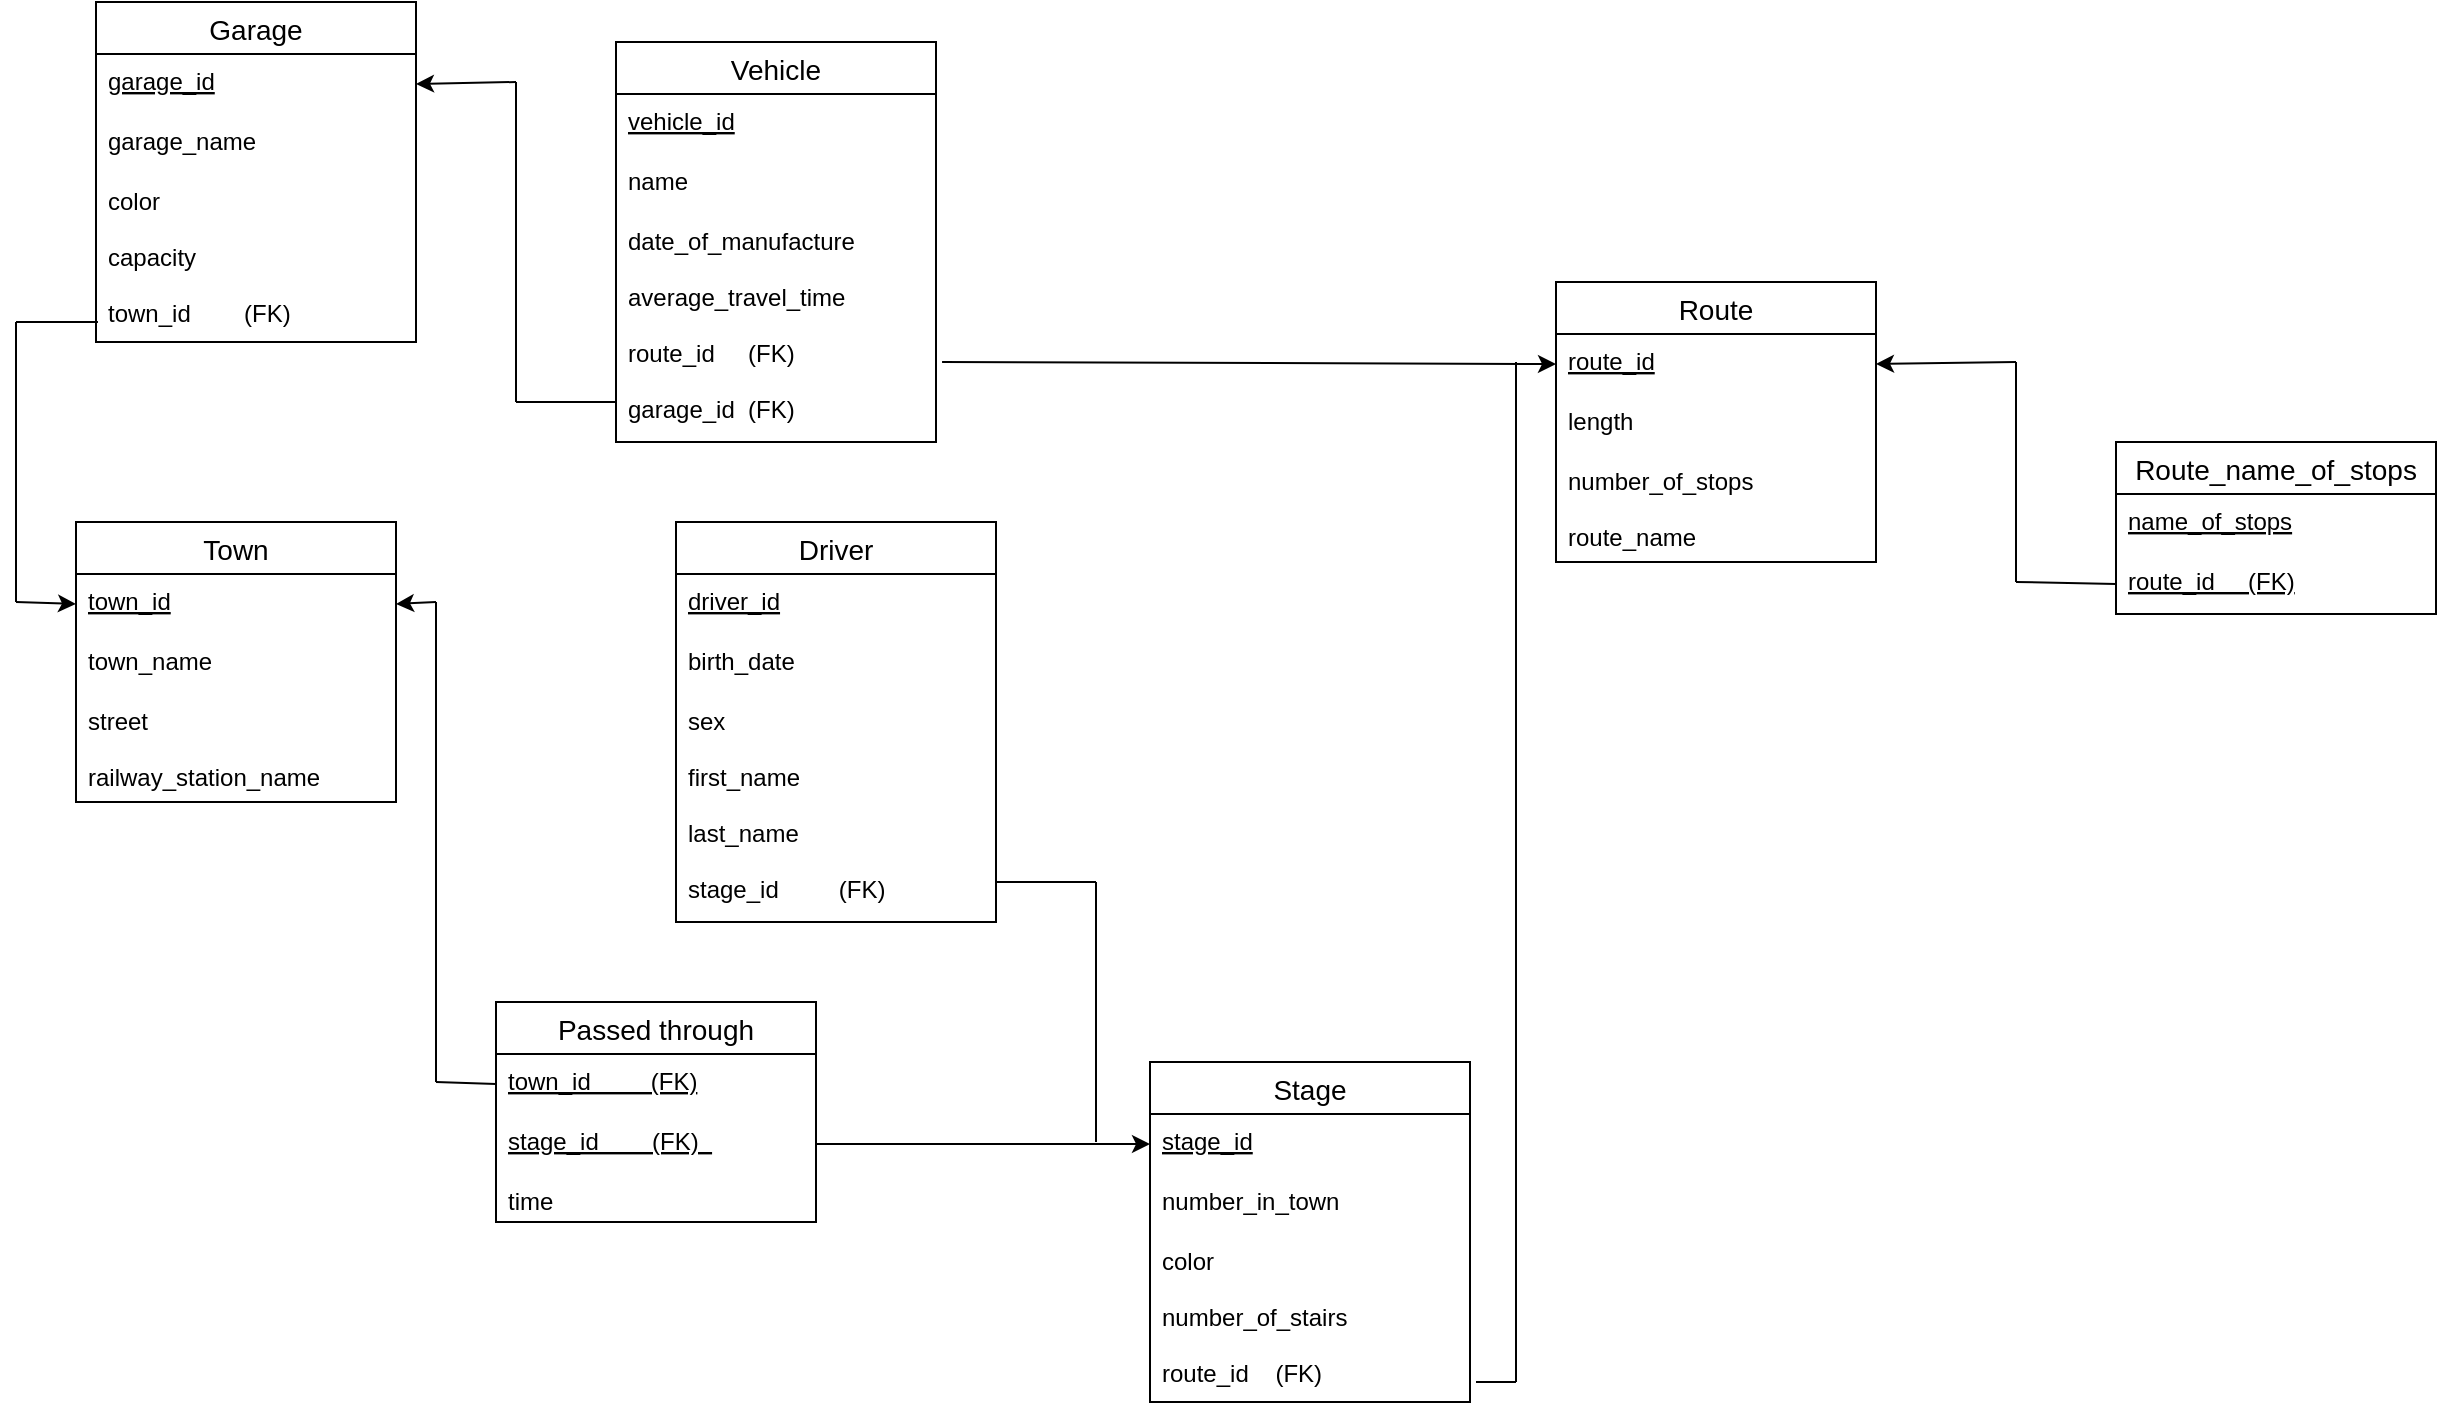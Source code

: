 <mxfile version="20.4.0" type="github">
  <diagram id="8PYCEMLMncQOEnIK5GYM" name="1 oldal">
    <mxGraphModel dx="1422" dy="794" grid="1" gridSize="10" guides="1" tooltips="1" connect="1" arrows="1" fold="1" page="1" pageScale="1" pageWidth="827" pageHeight="1169" math="0" shadow="0">
      <root>
        <mxCell id="0" />
        <mxCell id="1" parent="0" />
        <mxCell id="JtqNtc8NZYDMIQt94PT9-1" value="Garage" style="swimlane;fontStyle=0;childLayout=stackLayout;horizontal=1;startSize=26;horizontalStack=0;resizeParent=1;resizeParentMax=0;resizeLast=0;collapsible=1;marginBottom=0;align=center;fontSize=14;" vertex="1" parent="1">
          <mxGeometry x="300" y="60" width="160" height="170" as="geometry" />
        </mxCell>
        <mxCell id="JtqNtc8NZYDMIQt94PT9-2" value="garage_id" style="text;strokeColor=none;fillColor=none;spacingLeft=4;spacingRight=4;overflow=hidden;rotatable=0;points=[[0,0.5],[1,0.5]];portConstraint=eastwest;fontSize=12;fontStyle=4" vertex="1" parent="JtqNtc8NZYDMIQt94PT9-1">
          <mxGeometry y="26" width="160" height="30" as="geometry" />
        </mxCell>
        <mxCell id="JtqNtc8NZYDMIQt94PT9-3" value="garage_name" style="text;strokeColor=none;fillColor=none;spacingLeft=4;spacingRight=4;overflow=hidden;rotatable=0;points=[[0,0.5],[1,0.5]];portConstraint=eastwest;fontSize=12;" vertex="1" parent="JtqNtc8NZYDMIQt94PT9-1">
          <mxGeometry y="56" width="160" height="30" as="geometry" />
        </mxCell>
        <mxCell id="JtqNtc8NZYDMIQt94PT9-4" value="color&#xa;&#xa;capacity&#xa;&#xa;town_id        (FK)" style="text;strokeColor=none;fillColor=none;spacingLeft=4;spacingRight=4;overflow=hidden;rotatable=0;points=[[0,0.5],[1,0.5]];portConstraint=eastwest;fontSize=12;" vertex="1" parent="JtqNtc8NZYDMIQt94PT9-1">
          <mxGeometry y="86" width="160" height="84" as="geometry" />
        </mxCell>
        <mxCell id="JtqNtc8NZYDMIQt94PT9-5" value="Vehicle" style="swimlane;fontStyle=0;childLayout=stackLayout;horizontal=1;startSize=26;horizontalStack=0;resizeParent=1;resizeParentMax=0;resizeLast=0;collapsible=1;marginBottom=0;align=center;fontSize=14;" vertex="1" parent="1">
          <mxGeometry x="560" y="80" width="160" height="200" as="geometry" />
        </mxCell>
        <mxCell id="JtqNtc8NZYDMIQt94PT9-6" value="vehicle_id" style="text;strokeColor=none;fillColor=none;spacingLeft=4;spacingRight=4;overflow=hidden;rotatable=0;points=[[0,0.5],[1,0.5]];portConstraint=eastwest;fontSize=12;fontStyle=4" vertex="1" parent="JtqNtc8NZYDMIQt94PT9-5">
          <mxGeometry y="26" width="160" height="30" as="geometry" />
        </mxCell>
        <mxCell id="JtqNtc8NZYDMIQt94PT9-7" value="name" style="text;strokeColor=none;fillColor=none;spacingLeft=4;spacingRight=4;overflow=hidden;rotatable=0;points=[[0,0.5],[1,0.5]];portConstraint=eastwest;fontSize=12;" vertex="1" parent="JtqNtc8NZYDMIQt94PT9-5">
          <mxGeometry y="56" width="160" height="30" as="geometry" />
        </mxCell>
        <mxCell id="JtqNtc8NZYDMIQt94PT9-8" value="date_of_manufacture&#xa;&#xa;average_travel_time&#xa;&#xa;route_id     (FK)&#xa;&#xa;garage_id  (FK)" style="text;strokeColor=none;fillColor=none;spacingLeft=4;spacingRight=4;overflow=hidden;rotatable=0;points=[[0,0.5],[1,0.5]];portConstraint=eastwest;fontSize=12;" vertex="1" parent="JtqNtc8NZYDMIQt94PT9-5">
          <mxGeometry y="86" width="160" height="114" as="geometry" />
        </mxCell>
        <mxCell id="JtqNtc8NZYDMIQt94PT9-9" value="Town" style="swimlane;fontStyle=0;childLayout=stackLayout;horizontal=1;startSize=26;horizontalStack=0;resizeParent=1;resizeParentMax=0;resizeLast=0;collapsible=1;marginBottom=0;align=center;fontSize=14;" vertex="1" parent="1">
          <mxGeometry x="290" y="320" width="160" height="140" as="geometry" />
        </mxCell>
        <mxCell id="JtqNtc8NZYDMIQt94PT9-10" value="town_id" style="text;strokeColor=none;fillColor=none;spacingLeft=4;spacingRight=4;overflow=hidden;rotatable=0;points=[[0,0.5],[1,0.5]];portConstraint=eastwest;fontSize=12;fontStyle=4" vertex="1" parent="JtqNtc8NZYDMIQt94PT9-9">
          <mxGeometry y="26" width="160" height="30" as="geometry" />
        </mxCell>
        <mxCell id="JtqNtc8NZYDMIQt94PT9-11" value="town_name" style="text;strokeColor=none;fillColor=none;spacingLeft=4;spacingRight=4;overflow=hidden;rotatable=0;points=[[0,0.5],[1,0.5]];portConstraint=eastwest;fontSize=12;" vertex="1" parent="JtqNtc8NZYDMIQt94PT9-9">
          <mxGeometry y="56" width="160" height="30" as="geometry" />
        </mxCell>
        <mxCell id="JtqNtc8NZYDMIQt94PT9-12" value="street&#xa;&#xa;railway_station_name" style="text;strokeColor=none;fillColor=none;spacingLeft=4;spacingRight=4;overflow=hidden;rotatable=0;points=[[0,0.5],[1,0.5]];portConstraint=eastwest;fontSize=12;" vertex="1" parent="JtqNtc8NZYDMIQt94PT9-9">
          <mxGeometry y="86" width="160" height="54" as="geometry" />
        </mxCell>
        <mxCell id="JtqNtc8NZYDMIQt94PT9-13" value="Driver" style="swimlane;fontStyle=0;childLayout=stackLayout;horizontal=1;startSize=26;horizontalStack=0;resizeParent=1;resizeParentMax=0;resizeLast=0;collapsible=1;marginBottom=0;align=center;fontSize=14;" vertex="1" parent="1">
          <mxGeometry x="590" y="320" width="160" height="200" as="geometry" />
        </mxCell>
        <mxCell id="JtqNtc8NZYDMIQt94PT9-14" value="driver_id" style="text;strokeColor=none;fillColor=none;spacingLeft=4;spacingRight=4;overflow=hidden;rotatable=0;points=[[0,0.5],[1,0.5]];portConstraint=eastwest;fontSize=12;fontStyle=4" vertex="1" parent="JtqNtc8NZYDMIQt94PT9-13">
          <mxGeometry y="26" width="160" height="30" as="geometry" />
        </mxCell>
        <mxCell id="JtqNtc8NZYDMIQt94PT9-15" value="birth_date" style="text;strokeColor=none;fillColor=none;spacingLeft=4;spacingRight=4;overflow=hidden;rotatable=0;points=[[0,0.5],[1,0.5]];portConstraint=eastwest;fontSize=12;" vertex="1" parent="JtqNtc8NZYDMIQt94PT9-13">
          <mxGeometry y="56" width="160" height="30" as="geometry" />
        </mxCell>
        <mxCell id="JtqNtc8NZYDMIQt94PT9-16" value="sex&#xa;&#xa;first_name&#xa;&#xa;last_name&#xa;&#xa;stage_id         (FK)" style="text;strokeColor=none;fillColor=none;spacingLeft=4;spacingRight=4;overflow=hidden;rotatable=0;points=[[0,0.5],[1,0.5]];portConstraint=eastwest;fontSize=12;" vertex="1" parent="JtqNtc8NZYDMIQt94PT9-13">
          <mxGeometry y="86" width="160" height="114" as="geometry" />
        </mxCell>
        <mxCell id="JtqNtc8NZYDMIQt94PT9-17" value="Passed through" style="swimlane;fontStyle=0;childLayout=stackLayout;horizontal=1;startSize=26;horizontalStack=0;resizeParent=1;resizeParentMax=0;resizeLast=0;collapsible=1;marginBottom=0;align=center;fontSize=14;" vertex="1" parent="1">
          <mxGeometry x="500" y="560" width="160" height="110" as="geometry" />
        </mxCell>
        <mxCell id="JtqNtc8NZYDMIQt94PT9-18" value="town_id         (FK)" style="text;strokeColor=none;fillColor=none;spacingLeft=4;spacingRight=4;overflow=hidden;rotatable=0;points=[[0,0.5],[1,0.5]];portConstraint=eastwest;fontSize=12;fontStyle=4" vertex="1" parent="JtqNtc8NZYDMIQt94PT9-17">
          <mxGeometry y="26" width="160" height="30" as="geometry" />
        </mxCell>
        <mxCell id="JtqNtc8NZYDMIQt94PT9-19" value="stage_id        (FK)  " style="text;strokeColor=none;fillColor=none;spacingLeft=4;spacingRight=4;overflow=hidden;rotatable=0;points=[[0,0.5],[1,0.5]];portConstraint=eastwest;fontSize=12;fontStyle=4" vertex="1" parent="JtqNtc8NZYDMIQt94PT9-17">
          <mxGeometry y="56" width="160" height="30" as="geometry" />
        </mxCell>
        <mxCell id="JtqNtc8NZYDMIQt94PT9-20" value="time" style="text;strokeColor=none;fillColor=none;spacingLeft=4;spacingRight=4;overflow=hidden;rotatable=0;points=[[0,0.5],[1,0.5]];portConstraint=eastwest;fontSize=12;" vertex="1" parent="JtqNtc8NZYDMIQt94PT9-17">
          <mxGeometry y="86" width="160" height="24" as="geometry" />
        </mxCell>
        <mxCell id="JtqNtc8NZYDMIQt94PT9-21" value="Stage" style="swimlane;fontStyle=0;childLayout=stackLayout;horizontal=1;startSize=26;horizontalStack=0;resizeParent=1;resizeParentMax=0;resizeLast=0;collapsible=1;marginBottom=0;align=center;fontSize=14;" vertex="1" parent="1">
          <mxGeometry x="827" y="590" width="160" height="170" as="geometry" />
        </mxCell>
        <mxCell id="JtqNtc8NZYDMIQt94PT9-22" value="stage_id" style="text;strokeColor=none;fillColor=none;spacingLeft=4;spacingRight=4;overflow=hidden;rotatable=0;points=[[0,0.5],[1,0.5]];portConstraint=eastwest;fontSize=12;fontStyle=4" vertex="1" parent="JtqNtc8NZYDMIQt94PT9-21">
          <mxGeometry y="26" width="160" height="30" as="geometry" />
        </mxCell>
        <mxCell id="JtqNtc8NZYDMIQt94PT9-23" value="number_in_town" style="text;strokeColor=none;fillColor=none;spacingLeft=4;spacingRight=4;overflow=hidden;rotatable=0;points=[[0,0.5],[1,0.5]];portConstraint=eastwest;fontSize=12;" vertex="1" parent="JtqNtc8NZYDMIQt94PT9-21">
          <mxGeometry y="56" width="160" height="30" as="geometry" />
        </mxCell>
        <mxCell id="JtqNtc8NZYDMIQt94PT9-24" value="color&#xa;&#xa;number_of_stairs&#xa;&#xa;route_id    (FK)" style="text;strokeColor=none;fillColor=none;spacingLeft=4;spacingRight=4;overflow=hidden;rotatable=0;points=[[0,0.5],[1,0.5]];portConstraint=eastwest;fontSize=12;" vertex="1" parent="JtqNtc8NZYDMIQt94PT9-21">
          <mxGeometry y="86" width="160" height="84" as="geometry" />
        </mxCell>
        <mxCell id="JtqNtc8NZYDMIQt94PT9-25" value="Route" style="swimlane;fontStyle=0;childLayout=stackLayout;horizontal=1;startSize=26;horizontalStack=0;resizeParent=1;resizeParentMax=0;resizeLast=0;collapsible=1;marginBottom=0;align=center;fontSize=14;" vertex="1" parent="1">
          <mxGeometry x="1030" y="200" width="160" height="140" as="geometry" />
        </mxCell>
        <mxCell id="JtqNtc8NZYDMIQt94PT9-26" value="route_id" style="text;strokeColor=none;fillColor=none;spacingLeft=4;spacingRight=4;overflow=hidden;rotatable=0;points=[[0,0.5],[1,0.5]];portConstraint=eastwest;fontSize=12;fontStyle=4" vertex="1" parent="JtqNtc8NZYDMIQt94PT9-25">
          <mxGeometry y="26" width="160" height="30" as="geometry" />
        </mxCell>
        <mxCell id="JtqNtc8NZYDMIQt94PT9-27" value="length" style="text;strokeColor=none;fillColor=none;spacingLeft=4;spacingRight=4;overflow=hidden;rotatable=0;points=[[0,0.5],[1,0.5]];portConstraint=eastwest;fontSize=12;" vertex="1" parent="JtqNtc8NZYDMIQt94PT9-25">
          <mxGeometry y="56" width="160" height="30" as="geometry" />
        </mxCell>
        <mxCell id="JtqNtc8NZYDMIQt94PT9-28" value="number_of_stops&#xa;&#xa;route_name" style="text;strokeColor=none;fillColor=none;spacingLeft=4;spacingRight=4;overflow=hidden;rotatable=0;points=[[0,0.5],[1,0.5]];portConstraint=eastwest;fontSize=12;" vertex="1" parent="JtqNtc8NZYDMIQt94PT9-25">
          <mxGeometry y="86" width="160" height="54" as="geometry" />
        </mxCell>
        <mxCell id="JtqNtc8NZYDMIQt94PT9-29" value="Route_name_of_stops" style="swimlane;fontStyle=0;childLayout=stackLayout;horizontal=1;startSize=26;horizontalStack=0;resizeParent=1;resizeParentMax=0;resizeLast=0;collapsible=1;marginBottom=0;align=center;fontSize=14;" vertex="1" parent="1">
          <mxGeometry x="1310" y="280" width="160" height="86" as="geometry" />
        </mxCell>
        <mxCell id="JtqNtc8NZYDMIQt94PT9-30" value="name_of_stops" style="text;strokeColor=none;fillColor=none;spacingLeft=4;spacingRight=4;overflow=hidden;rotatable=0;points=[[0,0.5],[1,0.5]];portConstraint=eastwest;fontSize=12;fontStyle=4" vertex="1" parent="JtqNtc8NZYDMIQt94PT9-29">
          <mxGeometry y="26" width="160" height="30" as="geometry" />
        </mxCell>
        <mxCell id="JtqNtc8NZYDMIQt94PT9-31" value="route_id     (FK)" style="text;strokeColor=none;fillColor=none;spacingLeft=4;spacingRight=4;overflow=hidden;rotatable=0;points=[[0,0.5],[1,0.5]];portConstraint=eastwest;fontSize=12;fontStyle=4" vertex="1" parent="JtqNtc8NZYDMIQt94PT9-29">
          <mxGeometry y="56" width="160" height="30" as="geometry" />
        </mxCell>
        <mxCell id="JtqNtc8NZYDMIQt94PT9-32" value="" style="endArrow=none;html=1;rounded=0;entryX=0.006;entryY=0.881;entryDx=0;entryDy=0;entryPerimeter=0;" edge="1" parent="1" target="JtqNtc8NZYDMIQt94PT9-4">
          <mxGeometry width="50" height="50" relative="1" as="geometry">
            <mxPoint x="260" y="220" as="sourcePoint" />
            <mxPoint x="470" y="330" as="targetPoint" />
          </mxGeometry>
        </mxCell>
        <mxCell id="JtqNtc8NZYDMIQt94PT9-33" value="" style="endArrow=none;html=1;rounded=0;" edge="1" parent="1">
          <mxGeometry width="50" height="50" relative="1" as="geometry">
            <mxPoint x="260" y="360" as="sourcePoint" />
            <mxPoint x="260" y="220" as="targetPoint" />
          </mxGeometry>
        </mxCell>
        <mxCell id="JtqNtc8NZYDMIQt94PT9-34" value="" style="endArrow=classic;html=1;rounded=0;entryX=0;entryY=0.5;entryDx=0;entryDy=0;" edge="1" parent="1" target="JtqNtc8NZYDMIQt94PT9-10">
          <mxGeometry width="50" height="50" relative="1" as="geometry">
            <mxPoint x="260" y="360" as="sourcePoint" />
            <mxPoint x="470" y="330" as="targetPoint" />
          </mxGeometry>
        </mxCell>
        <mxCell id="JtqNtc8NZYDMIQt94PT9-35" value="" style="endArrow=none;html=1;rounded=0;exitX=0;exitY=0.5;exitDx=0;exitDy=0;" edge="1" parent="1" source="JtqNtc8NZYDMIQt94PT9-18">
          <mxGeometry width="50" height="50" relative="1" as="geometry">
            <mxPoint x="640" y="550" as="sourcePoint" />
            <mxPoint x="470" y="600" as="targetPoint" />
          </mxGeometry>
        </mxCell>
        <mxCell id="JtqNtc8NZYDMIQt94PT9-36" value="" style="endArrow=none;html=1;rounded=0;" edge="1" parent="1">
          <mxGeometry width="50" height="50" relative="1" as="geometry">
            <mxPoint x="470" y="600" as="sourcePoint" />
            <mxPoint x="470" y="360" as="targetPoint" />
          </mxGeometry>
        </mxCell>
        <mxCell id="JtqNtc8NZYDMIQt94PT9-37" value="" style="endArrow=classic;html=1;rounded=0;entryX=1;entryY=0.5;entryDx=0;entryDy=0;" edge="1" parent="1" target="JtqNtc8NZYDMIQt94PT9-10">
          <mxGeometry width="50" height="50" relative="1" as="geometry">
            <mxPoint x="470" y="360" as="sourcePoint" />
            <mxPoint x="470" y="500" as="targetPoint" />
          </mxGeometry>
        </mxCell>
        <mxCell id="JtqNtc8NZYDMIQt94PT9-38" value="" style="endArrow=classic;html=1;rounded=0;exitX=1;exitY=0.5;exitDx=0;exitDy=0;entryX=0;entryY=0.5;entryDx=0;entryDy=0;" edge="1" parent="1" source="JtqNtc8NZYDMIQt94PT9-19" target="JtqNtc8NZYDMIQt94PT9-22">
          <mxGeometry width="50" height="50" relative="1" as="geometry">
            <mxPoint x="670" y="550" as="sourcePoint" />
            <mxPoint x="720" y="500" as="targetPoint" />
          </mxGeometry>
        </mxCell>
        <mxCell id="JtqNtc8NZYDMIQt94PT9-39" value="" style="endArrow=none;html=1;rounded=0;" edge="1" parent="1">
          <mxGeometry width="50" height="50" relative="1" as="geometry">
            <mxPoint x="800" y="500" as="sourcePoint" />
            <mxPoint x="750" y="500" as="targetPoint" />
          </mxGeometry>
        </mxCell>
        <mxCell id="JtqNtc8NZYDMIQt94PT9-40" value="" style="endArrow=none;html=1;rounded=0;" edge="1" parent="1">
          <mxGeometry width="50" height="50" relative="1" as="geometry">
            <mxPoint x="800" y="630" as="sourcePoint" />
            <mxPoint x="800" y="500" as="targetPoint" />
          </mxGeometry>
        </mxCell>
        <mxCell id="JtqNtc8NZYDMIQt94PT9-41" value="" style="endArrow=classic;html=1;rounded=0;exitX=1.019;exitY=0.649;exitDx=0;exitDy=0;exitPerimeter=0;entryX=0;entryY=0.5;entryDx=0;entryDy=0;" edge="1" parent="1" source="JtqNtc8NZYDMIQt94PT9-8" target="JtqNtc8NZYDMIQt94PT9-26">
          <mxGeometry width="50" height="50" relative="1" as="geometry">
            <mxPoint x="920" y="550" as="sourcePoint" />
            <mxPoint x="970" y="500" as="targetPoint" />
          </mxGeometry>
        </mxCell>
        <mxCell id="JtqNtc8NZYDMIQt94PT9-42" value="" style="endArrow=none;html=1;rounded=0;" edge="1" parent="1">
          <mxGeometry width="50" height="50" relative="1" as="geometry">
            <mxPoint x="1010" y="750" as="sourcePoint" />
            <mxPoint x="1010" y="240" as="targetPoint" />
          </mxGeometry>
        </mxCell>
        <mxCell id="JtqNtc8NZYDMIQt94PT9-43" value="" style="endArrow=none;html=1;rounded=0;" edge="1" parent="1">
          <mxGeometry width="50" height="50" relative="1" as="geometry">
            <mxPoint x="990" y="750" as="sourcePoint" />
            <mxPoint x="1010" y="750" as="targetPoint" />
          </mxGeometry>
        </mxCell>
        <mxCell id="JtqNtc8NZYDMIQt94PT9-44" value="" style="endArrow=none;html=1;rounded=0;entryX=0;entryY=0.5;entryDx=0;entryDy=0;" edge="1" parent="1" target="JtqNtc8NZYDMIQt94PT9-31">
          <mxGeometry width="50" height="50" relative="1" as="geometry">
            <mxPoint x="1260" y="350" as="sourcePoint" />
            <mxPoint x="1340" y="500" as="targetPoint" />
          </mxGeometry>
        </mxCell>
        <mxCell id="JtqNtc8NZYDMIQt94PT9-45" value="" style="endArrow=none;html=1;rounded=0;" edge="1" parent="1">
          <mxGeometry width="50" height="50" relative="1" as="geometry">
            <mxPoint x="1260" y="350" as="sourcePoint" />
            <mxPoint x="1260" y="240" as="targetPoint" />
          </mxGeometry>
        </mxCell>
        <mxCell id="JtqNtc8NZYDMIQt94PT9-46" value="" style="endArrow=classic;html=1;rounded=0;entryX=1;entryY=0.5;entryDx=0;entryDy=0;" edge="1" parent="1" target="JtqNtc8NZYDMIQt94PT9-26">
          <mxGeometry width="50" height="50" relative="1" as="geometry">
            <mxPoint x="1260" y="240" as="sourcePoint" />
            <mxPoint x="1340" y="500" as="targetPoint" />
          </mxGeometry>
        </mxCell>
        <mxCell id="JtqNtc8NZYDMIQt94PT9-47" value="" style="endArrow=none;html=1;rounded=0;" edge="1" parent="1">
          <mxGeometry width="50" height="50" relative="1" as="geometry">
            <mxPoint x="510" y="260" as="sourcePoint" />
            <mxPoint x="560" y="260" as="targetPoint" />
          </mxGeometry>
        </mxCell>
        <mxCell id="JtqNtc8NZYDMIQt94PT9-48" value="" style="endArrow=none;html=1;rounded=0;" edge="1" parent="1">
          <mxGeometry width="50" height="50" relative="1" as="geometry">
            <mxPoint x="510" y="260" as="sourcePoint" />
            <mxPoint x="510" y="100" as="targetPoint" />
          </mxGeometry>
        </mxCell>
        <mxCell id="JtqNtc8NZYDMIQt94PT9-49" value="" style="endArrow=classic;html=1;rounded=0;entryX=1;entryY=0.5;entryDx=0;entryDy=0;" edge="1" parent="1" target="JtqNtc8NZYDMIQt94PT9-2">
          <mxGeometry width="50" height="50" relative="1" as="geometry">
            <mxPoint x="510" y="100" as="sourcePoint" />
            <mxPoint x="490" y="160" as="targetPoint" />
          </mxGeometry>
        </mxCell>
      </root>
    </mxGraphModel>
  </diagram>
</mxfile>
